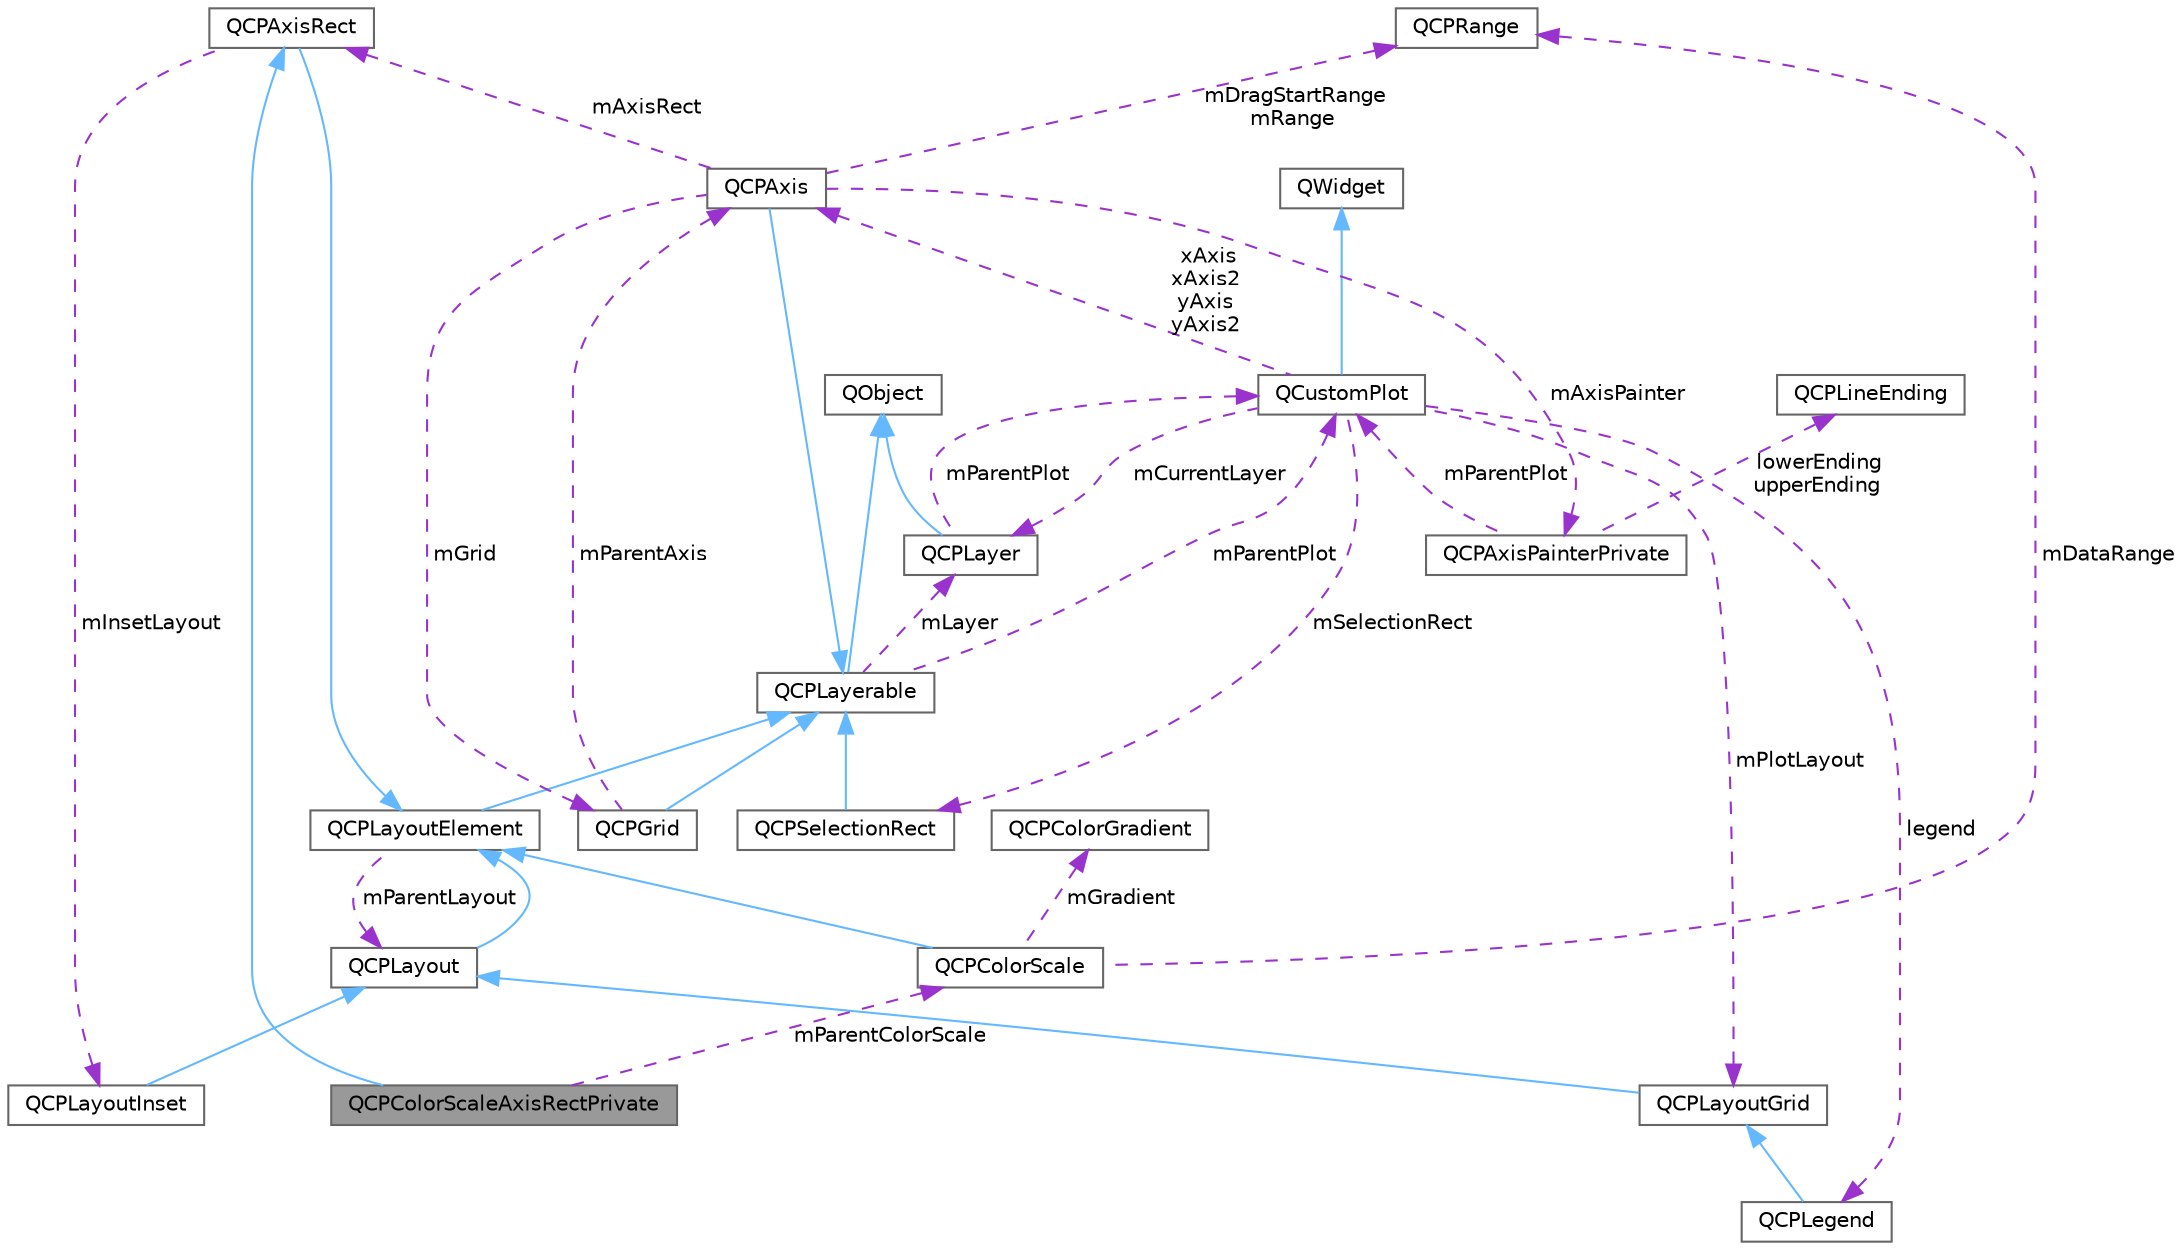 digraph "QCPColorScaleAxisRectPrivate"
{
 // LATEX_PDF_SIZE
  bgcolor="transparent";
  edge [fontname=Helvetica,fontsize=10,labelfontname=Helvetica,labelfontsize=10];
  node [fontname=Helvetica,fontsize=10,shape=box,height=0.2,width=0.4];
  Node1 [label="QCPColorScaleAxisRectPrivate",height=0.2,width=0.4,color="gray40", fillcolor="grey60", style="filled", fontcolor="black",tooltip=" "];
  Node2 -> Node1 [dir="back",color="steelblue1",style="solid"];
  Node2 [label="QCPAxisRect",height=0.2,width=0.4,color="gray40", fillcolor="white", style="filled",URL="$class_q_c_p_axis_rect.html",tooltip="Holds multiple axes and arranges them in a rectangular shape."];
  Node3 -> Node2 [dir="back",color="steelblue1",style="solid"];
  Node3 [label="QCPLayoutElement",height=0.2,width=0.4,color="gray40", fillcolor="white", style="filled",URL="$class_q_c_p_layout_element.html",tooltip="The abstract base class for all objects that form the layout system."];
  Node4 -> Node3 [dir="back",color="steelblue1",style="solid"];
  Node4 [label="QCPLayerable",height=0.2,width=0.4,color="gray40", fillcolor="white", style="filled",URL="$class_q_c_p_layerable.html",tooltip="Base class for all drawable objects"];
  Node5 -> Node4 [dir="back",color="steelblue1",style="solid"];
  Node5 [label="QObject",height=0.2,width=0.4,color="gray40", fillcolor="white", style="filled",tooltip=" "];
  Node6 -> Node4 [dir="back",color="darkorchid3",style="dashed",label=" mParentPlot" ];
  Node6 [label="QCustomPlot",height=0.2,width=0.4,color="gray40", fillcolor="white", style="filled",URL="$class_q_custom_plot.html",tooltip="The central class of the library. This is the QWidget which displays the plot and interacts with the ..."];
  Node7 -> Node6 [dir="back",color="steelblue1",style="solid"];
  Node7 [label="QWidget",height=0.2,width=0.4,color="gray40", fillcolor="white", style="filled",tooltip=" "];
  Node8 -> Node6 [dir="back",color="darkorchid3",style="dashed",label=" xAxis\nxAxis2\nyAxis\nyAxis2" ];
  Node8 [label="QCPAxis",height=0.2,width=0.4,color="gray40", fillcolor="white", style="filled",URL="$class_q_c_p_axis.html",tooltip="Manages a single axis inside a QCustomPlot."];
  Node4 -> Node8 [dir="back",color="steelblue1",style="solid"];
  Node2 -> Node8 [dir="back",color="darkorchid3",style="dashed",label=" mAxisRect" ];
  Node9 -> Node8 [dir="back",color="darkorchid3",style="dashed",label=" mDragStartRange\nmRange" ];
  Node9 [label="QCPRange",height=0.2,width=0.4,color="gray40", fillcolor="white", style="filled",URL="$class_q_c_p_range.html",tooltip="Represents the range an axis is encompassing."];
  Node10 -> Node8 [dir="back",color="darkorchid3",style="dashed",label=" mGrid" ];
  Node10 [label="QCPGrid",height=0.2,width=0.4,color="gray40", fillcolor="white", style="filled",URL="$class_q_c_p_grid.html",tooltip="Responsible for drawing the grid of a QCPAxis."];
  Node4 -> Node10 [dir="back",color="steelblue1",style="solid"];
  Node8 -> Node10 [dir="back",color="darkorchid3",style="dashed",label=" mParentAxis" ];
  Node11 -> Node8 [dir="back",color="darkorchid3",style="dashed",label=" mAxisPainter" ];
  Node11 [label="QCPAxisPainterPrivate",height=0.2,width=0.4,color="gray40", fillcolor="white", style="filled",URL="$class_q_c_p_axis_painter_private.html",tooltip=" "];
  Node12 -> Node11 [dir="back",color="darkorchid3",style="dashed",label=" lowerEnding\nupperEnding" ];
  Node12 [label="QCPLineEnding",height=0.2,width=0.4,color="gray40", fillcolor="white", style="filled",URL="$class_q_c_p_line_ending.html",tooltip="Handles the different ending decorations for line-like items"];
  Node6 -> Node11 [dir="back",color="darkorchid3",style="dashed",label=" mParentPlot" ];
  Node13 -> Node6 [dir="back",color="darkorchid3",style="dashed",label=" legend" ];
  Node13 [label="QCPLegend",height=0.2,width=0.4,color="gray40", fillcolor="white", style="filled",URL="$class_q_c_p_legend.html",tooltip="Manages a legend inside a QCustomPlot."];
  Node14 -> Node13 [dir="back",color="steelblue1",style="solid"];
  Node14 [label="QCPLayoutGrid",height=0.2,width=0.4,color="gray40", fillcolor="white", style="filled",URL="$class_q_c_p_layout_grid.html",tooltip="A layout that arranges child elements in a grid"];
  Node15 -> Node14 [dir="back",color="steelblue1",style="solid"];
  Node15 [label="QCPLayout",height=0.2,width=0.4,color="gray40", fillcolor="white", style="filled",URL="$class_q_c_p_layout.html",tooltip="The abstract base class for layouts"];
  Node3 -> Node15 [dir="back",color="steelblue1",style="solid"];
  Node14 -> Node6 [dir="back",color="darkorchid3",style="dashed",label=" mPlotLayout" ];
  Node16 -> Node6 [dir="back",color="darkorchid3",style="dashed",label=" mCurrentLayer" ];
  Node16 [label="QCPLayer",height=0.2,width=0.4,color="gray40", fillcolor="white", style="filled",URL="$class_q_c_p_layer.html",tooltip="A layer that may contain objects, to control the rendering order"];
  Node5 -> Node16 [dir="back",color="steelblue1",style="solid"];
  Node6 -> Node16 [dir="back",color="darkorchid3",style="dashed",label=" mParentPlot" ];
  Node17 -> Node6 [dir="back",color="darkorchid3",style="dashed",label=" mSelectionRect" ];
  Node17 [label="QCPSelectionRect",height=0.2,width=0.4,color="gray40", fillcolor="white", style="filled",URL="$class_q_c_p_selection_rect.html",tooltip="Provides rect/rubber-band data selection and range zoom interaction"];
  Node4 -> Node17 [dir="back",color="steelblue1",style="solid"];
  Node16 -> Node4 [dir="back",color="darkorchid3",style="dashed",label=" mLayer" ];
  Node15 -> Node3 [dir="back",color="darkorchid3",style="dashed",label=" mParentLayout" ];
  Node18 -> Node2 [dir="back",color="darkorchid3",style="dashed",label=" mInsetLayout" ];
  Node18 [label="QCPLayoutInset",height=0.2,width=0.4,color="gray40", fillcolor="white", style="filled",URL="$class_q_c_p_layout_inset.html",tooltip="A layout that places child elements aligned to the border or arbitrarily positioned"];
  Node15 -> Node18 [dir="back",color="steelblue1",style="solid"];
  Node19 -> Node1 [dir="back",color="darkorchid3",style="dashed",label=" mParentColorScale" ];
  Node19 [label="QCPColorScale",height=0.2,width=0.4,color="gray40", fillcolor="white", style="filled",URL="$class_q_c_p_color_scale.html",tooltip="A color scale for use with color coding data such as QCPColorMap"];
  Node3 -> Node19 [dir="back",color="steelblue1",style="solid"];
  Node9 -> Node19 [dir="back",color="darkorchid3",style="dashed",label=" mDataRange" ];
  Node20 -> Node19 [dir="back",color="darkorchid3",style="dashed",label=" mGradient" ];
  Node20 [label="QCPColorGradient",height=0.2,width=0.4,color="gray40", fillcolor="white", style="filled",URL="$class_q_c_p_color_gradient.html",tooltip="Defines a color gradient for use with e.g. QCPColorMap"];
}
